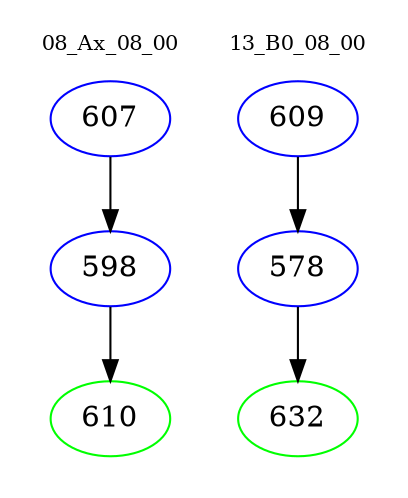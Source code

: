 digraph{
subgraph cluster_0 {
color = white
label = "08_Ax_08_00";
fontsize=10;
T0_607 [label="607", color="blue"]
T0_607 -> T0_598 [color="black"]
T0_598 [label="598", color="blue"]
T0_598 -> T0_610 [color="black"]
T0_610 [label="610", color="green"]
}
subgraph cluster_1 {
color = white
label = "13_B0_08_00";
fontsize=10;
T1_609 [label="609", color="blue"]
T1_609 -> T1_578 [color="black"]
T1_578 [label="578", color="blue"]
T1_578 -> T1_632 [color="black"]
T1_632 [label="632", color="green"]
}
}
